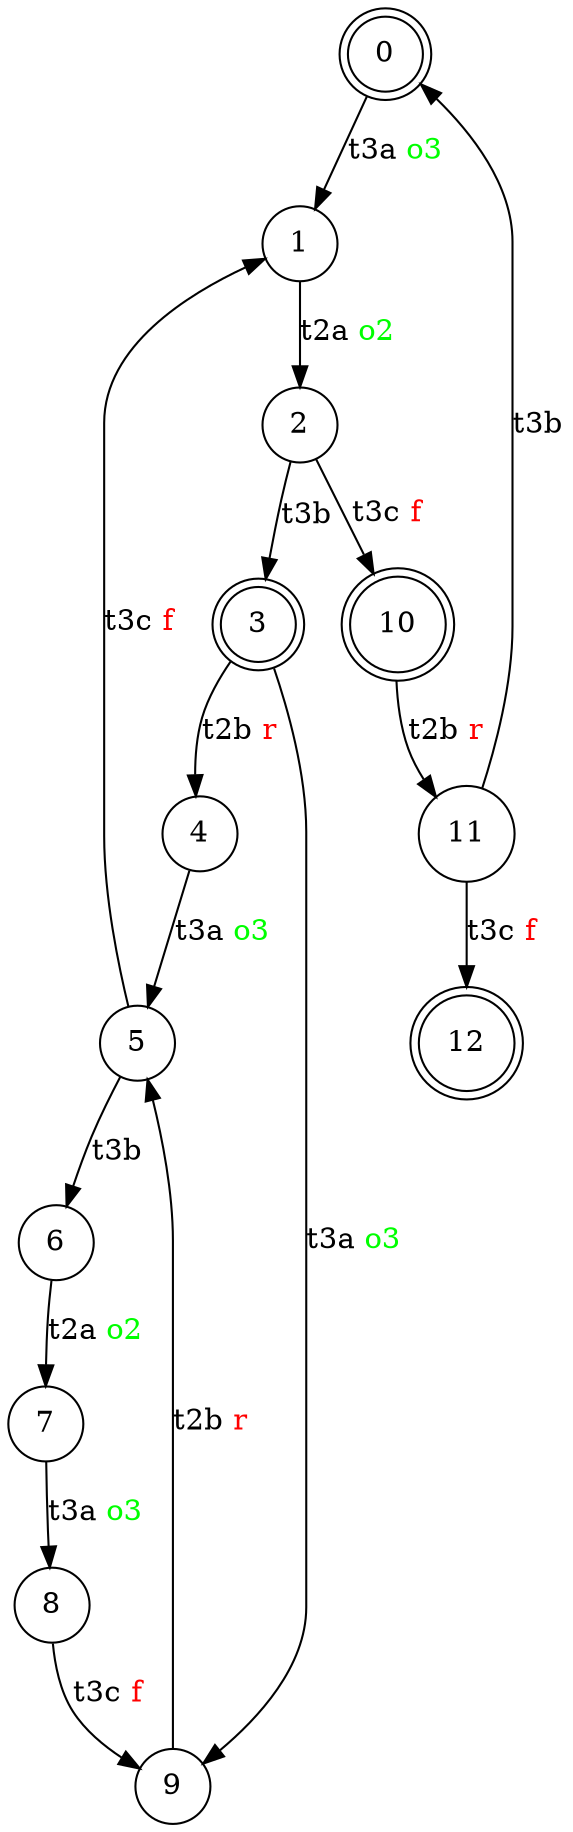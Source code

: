 digraph renominated_spaceC1C2 {
	0 [shape=doublecircle]
	1 [shape=circle]
	2 [shape=circle]
	3 [shape=doublecircle]
	4 [shape=circle]
	5 [shape=circle]
	6 [shape=circle]
	7 [shape=circle]
	8 [shape=circle]
	9 [shape=circle]
	10 [shape=doublecircle]
	11 [shape=circle]
	12 [shape=doublecircle]
	0 -> 1 [label=<t3a <FONT COLOR="green">o3</FONT>>]
	1 -> 2 [label=<t2a <FONT COLOR="green">o2</FONT>>]
	2 -> 3 [label=t3b]
	3 -> 4 [label=<t2b <FONT COLOR="red">r</FONT>>]
	4 -> 5 [label=<t3a <FONT COLOR="green">o3</FONT>>]
	5 -> 6 [label=t3b]
	6 -> 7 [label=<t2a <FONT COLOR="green">o2</FONT>>]
	7 -> 8 [label=<t3a <FONT COLOR="green">o3</FONT>>]
	8 -> 9 [label=<t3c <FONT COLOR="red">f</FONT>>]
	9 -> 5 [label=<t2b <FONT COLOR="red">r</FONT>>]
	5 -> 1 [label=<t3c <FONT COLOR="red">f</FONT>>]
	3 -> 9 [label=<t3a <FONT COLOR="green">o3</FONT>>]
	2 -> 10 [label=<t3c <FONT COLOR="red">f</FONT>>]
	10 -> 11 [label=<t2b <FONT COLOR="red">r</FONT>>]
	11 -> 0 [label=t3b]
	11 -> 12 [label=<t3c <FONT COLOR="red">f</FONT>>]
}
